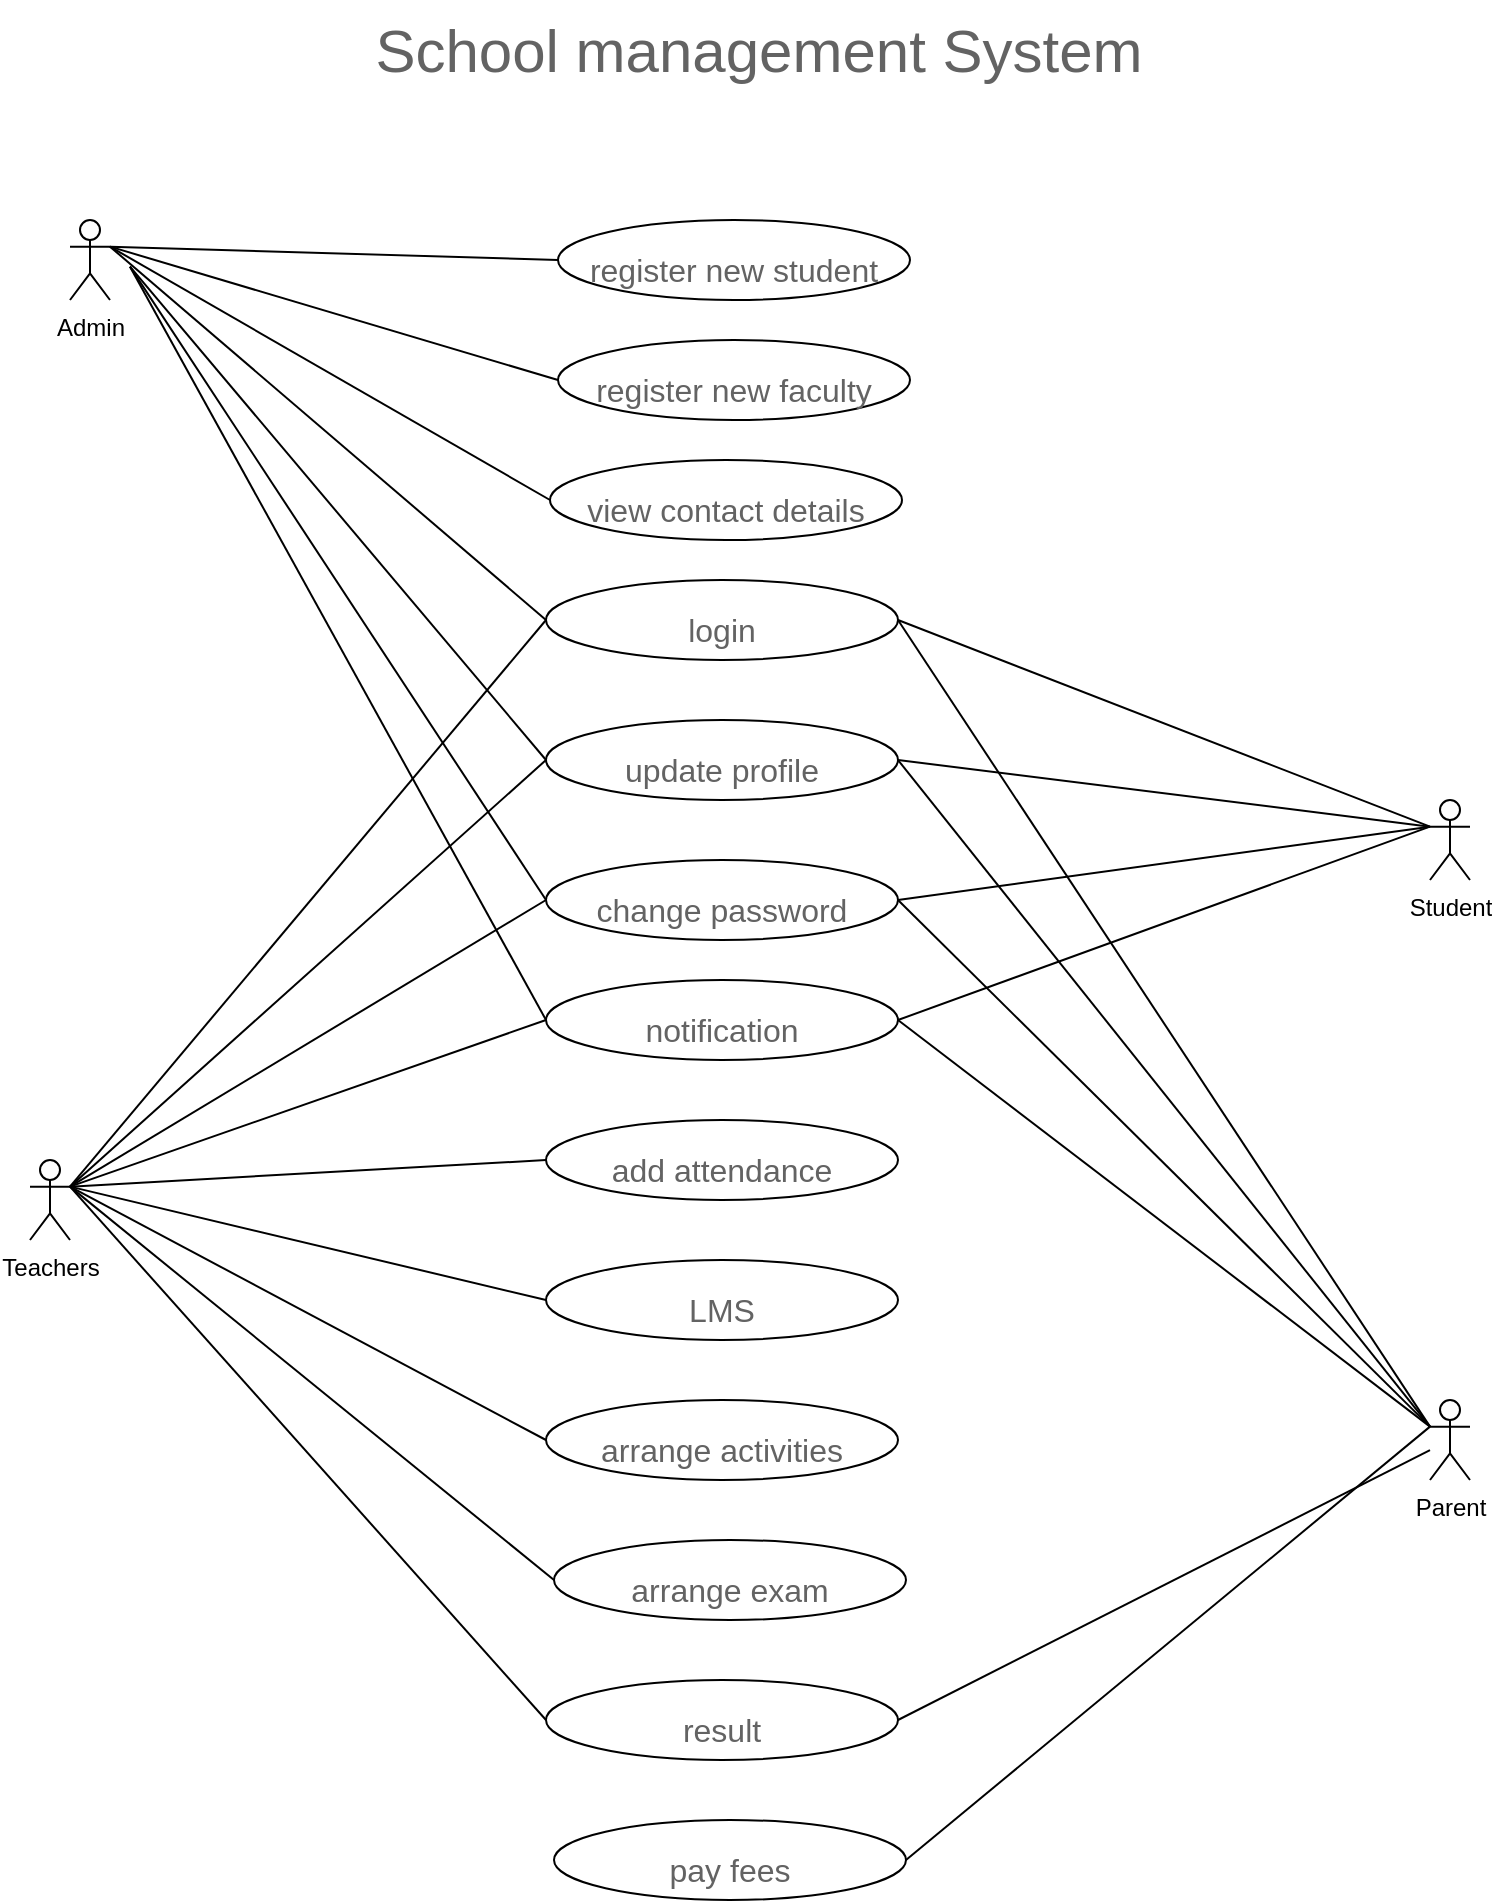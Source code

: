 <mxfile version="20.2.6" type="github"><diagram id="h67QvSPvKZI-TzzA5_DD" name="Page-1"><mxGraphModel dx="723" dy="434" grid="1" gridSize="10" guides="1" tooltips="1" connect="1" arrows="1" fold="1" page="1" pageScale="1" pageWidth="827" pageHeight="1169" math="0" shadow="0"><root><mxCell id="0"/><mxCell id="1" parent="0"/><mxCell id="bo3b_dlIuyAkx5_TJqp7-1" value="Admin" style="shape=umlActor;verticalLabelPosition=bottom;verticalAlign=top;html=1;outlineConnect=0;strokeWidth=1;" vertex="1" parent="1"><mxGeometry x="70" y="140" width="20" height="40" as="geometry"/></mxCell><mxCell id="bo3b_dlIuyAkx5_TJqp7-3" value="Parent" style="shape=umlActor;verticalLabelPosition=bottom;verticalAlign=top;html=1;outlineConnect=0;strokeWidth=1;" vertex="1" parent="1"><mxGeometry x="750" y="730" width="20" height="40" as="geometry"/></mxCell><mxCell id="bo3b_dlIuyAkx5_TJqp7-4" value="Student" style="shape=umlActor;verticalLabelPosition=bottom;verticalAlign=top;html=1;outlineConnect=0;strokeWidth=1;" vertex="1" parent="1"><mxGeometry x="750" y="430" width="20" height="40" as="geometry"/></mxCell><mxCell id="bo3b_dlIuyAkx5_TJqp7-5" value="Teachers" style="shape=umlActor;verticalLabelPosition=bottom;verticalAlign=top;html=1;outlineConnect=0;strokeWidth=1;" vertex="1" parent="1"><mxGeometry x="50" y="610" width="20" height="40" as="geometry"/></mxCell><mxCell id="bo3b_dlIuyAkx5_TJqp7-8" value="&lt;font style=&quot;font-size: 30px;&quot;&gt;School management System&lt;/font&gt;" style="text;html=1;resizable=0;autosize=1;align=center;verticalAlign=middle;points=[];fillColor=none;strokeColor=none;rounded=0;fontColor=#636363;" vertex="1" parent="1"><mxGeometry x="209" y="30" width="410" height="50" as="geometry"/></mxCell><mxCell id="bo3b_dlIuyAkx5_TJqp7-9" value="&lt;div style=&quot;&quot;&gt;&lt;span style=&quot;background-color: initial;&quot;&gt;&lt;font style=&quot;font-size: 16px;&quot;&gt;register new student&lt;/font&gt;&lt;/span&gt;&lt;/div&gt;" style="ellipse;whiteSpace=wrap;html=1;fontSize=30;fontColor=#636363;strokeWidth=1;align=center;" vertex="1" parent="1"><mxGeometry x="314" y="140" width="176" height="40" as="geometry"/></mxCell><mxCell id="bo3b_dlIuyAkx5_TJqp7-12" value="" style="endArrow=none;html=1;rounded=0;fontSize=20;fontColor=#636363;exitX=1;exitY=0.333;exitDx=0;exitDy=0;exitPerimeter=0;entryX=0;entryY=0.5;entryDx=0;entryDy=0;" edge="1" parent="1" source="bo3b_dlIuyAkx5_TJqp7-1" target="bo3b_dlIuyAkx5_TJqp7-9"><mxGeometry width="50" height="50" relative="1" as="geometry"><mxPoint x="159" y="185" as="sourcePoint"/><mxPoint x="209" y="135" as="targetPoint"/></mxGeometry></mxCell><mxCell id="bo3b_dlIuyAkx5_TJqp7-13" value="" style="endArrow=none;html=1;rounded=0;fontSize=20;fontColor=#636363;exitX=1;exitY=0.333;exitDx=0;exitDy=0;exitPerimeter=0;entryX=0;entryY=0.5;entryDx=0;entryDy=0;" edge="1" parent="1" source="bo3b_dlIuyAkx5_TJqp7-1" target="bo3b_dlIuyAkx5_TJqp7-18"><mxGeometry width="50" height="50" relative="1" as="geometry"><mxPoint x="100" y="163.333" as="sourcePoint"/><mxPoint x="314.0" y="335" as="targetPoint"/></mxGeometry></mxCell><mxCell id="bo3b_dlIuyAkx5_TJqp7-14" value="" style="endArrow=none;html=1;rounded=0;fontSize=20;fontColor=#636363;entryX=0;entryY=0.5;entryDx=0;entryDy=0;exitX=1;exitY=0.333;exitDx=0;exitDy=0;exitPerimeter=0;" edge="1" parent="1" source="bo3b_dlIuyAkx5_TJqp7-1" target="bo3b_dlIuyAkx5_TJqp7-16"><mxGeometry width="50" height="50" relative="1" as="geometry"><mxPoint x="100" y="180" as="sourcePoint"/><mxPoint x="314.0" y="265" as="targetPoint"/></mxGeometry></mxCell><mxCell id="bo3b_dlIuyAkx5_TJqp7-16" value="&lt;div style=&quot;&quot;&gt;&lt;span style=&quot;background-color: initial;&quot;&gt;&lt;font style=&quot;font-size: 16px;&quot;&gt;register new faculty&lt;/font&gt;&lt;/span&gt;&lt;/div&gt;" style="ellipse;whiteSpace=wrap;html=1;fontSize=30;fontColor=#636363;strokeWidth=1;align=center;" vertex="1" parent="1"><mxGeometry x="314" y="200" width="176" height="40" as="geometry"/></mxCell><mxCell id="bo3b_dlIuyAkx5_TJqp7-18" value="&lt;div style=&quot;&quot;&gt;&lt;span style=&quot;background-color: initial;&quot;&gt;&lt;font style=&quot;font-size: 16px;&quot;&gt;view contact details&lt;/font&gt;&lt;/span&gt;&lt;/div&gt;" style="ellipse;whiteSpace=wrap;html=1;fontSize=30;fontColor=#636363;strokeWidth=1;align=center;" vertex="1" parent="1"><mxGeometry x="310" y="260" width="176" height="40" as="geometry"/></mxCell><mxCell id="bo3b_dlIuyAkx5_TJqp7-19" value="&lt;div style=&quot;&quot;&gt;&lt;span style=&quot;background-color: initial;&quot;&gt;&lt;font style=&quot;font-size: 16px;&quot;&gt;pay fees&lt;/font&gt;&lt;/span&gt;&lt;/div&gt;" style="ellipse;whiteSpace=wrap;html=1;fontSize=30;fontColor=#636363;strokeWidth=1;align=center;" vertex="1" parent="1"><mxGeometry x="312" y="940" width="176" height="40" as="geometry"/></mxCell><mxCell id="bo3b_dlIuyAkx5_TJqp7-20" value="&lt;div style=&quot;&quot;&gt;&lt;span style=&quot;background-color: initial;&quot;&gt;&lt;font style=&quot;font-size: 16px;&quot;&gt;login&lt;/font&gt;&lt;/span&gt;&lt;/div&gt;" style="ellipse;whiteSpace=wrap;html=1;fontSize=30;fontColor=#636363;strokeWidth=1;align=center;" vertex="1" parent="1"><mxGeometry x="308" y="320" width="176" height="40" as="geometry"/></mxCell><mxCell id="bo3b_dlIuyAkx5_TJqp7-21" value="&lt;div style=&quot;&quot;&gt;&lt;span style=&quot;background-color: initial;&quot;&gt;&lt;font style=&quot;font-size: 16px;&quot;&gt;notification&lt;/font&gt;&lt;/span&gt;&lt;/div&gt;" style="ellipse;whiteSpace=wrap;html=1;fontSize=30;fontColor=#636363;strokeWidth=1;align=center;" vertex="1" parent="1"><mxGeometry x="308" y="520" width="176" height="40" as="geometry"/></mxCell><mxCell id="bo3b_dlIuyAkx5_TJqp7-22" value="&lt;div style=&quot;&quot;&gt;&lt;span style=&quot;background-color: initial;&quot;&gt;&lt;font style=&quot;font-size: 16px;&quot;&gt;add attendance&lt;/font&gt;&lt;/span&gt;&lt;/div&gt;" style="ellipse;whiteSpace=wrap;html=1;fontSize=30;fontColor=#636363;strokeWidth=1;align=center;" vertex="1" parent="1"><mxGeometry x="308" y="590" width="176" height="40" as="geometry"/></mxCell><mxCell id="bo3b_dlIuyAkx5_TJqp7-23" value="&lt;div style=&quot;&quot;&gt;&lt;span style=&quot;font-size: 16px;&quot;&gt;LMS&lt;/span&gt;&lt;/div&gt;" style="ellipse;whiteSpace=wrap;html=1;fontSize=30;fontColor=#636363;strokeWidth=1;align=center;" vertex="1" parent="1"><mxGeometry x="308" y="660" width="176" height="40" as="geometry"/></mxCell><mxCell id="bo3b_dlIuyAkx5_TJqp7-24" value="&lt;div style=&quot;&quot;&gt;&lt;span style=&quot;font-size: 16px;&quot;&gt;arrange activities&lt;/span&gt;&lt;/div&gt;" style="ellipse;whiteSpace=wrap;html=1;fontSize=30;fontColor=#636363;strokeWidth=1;align=center;" vertex="1" parent="1"><mxGeometry x="308" y="730" width="176" height="40" as="geometry"/></mxCell><mxCell id="bo3b_dlIuyAkx5_TJqp7-25" value="&lt;div style=&quot;&quot;&gt;&lt;span style=&quot;font-size: 16px;&quot;&gt;arrange exam&lt;/span&gt;&lt;/div&gt;" style="ellipse;whiteSpace=wrap;html=1;fontSize=30;fontColor=#636363;strokeWidth=1;align=center;" vertex="1" parent="1"><mxGeometry x="312" y="800" width="176" height="40" as="geometry"/></mxCell><mxCell id="bo3b_dlIuyAkx5_TJqp7-26" value="&lt;div style=&quot;&quot;&gt;&lt;span style=&quot;font-size: 16px;&quot;&gt;result&lt;/span&gt;&lt;/div&gt;" style="ellipse;whiteSpace=wrap;html=1;fontSize=30;fontColor=#636363;strokeWidth=1;align=center;" vertex="1" parent="1"><mxGeometry x="308" y="870" width="176" height="40" as="geometry"/></mxCell><mxCell id="bo3b_dlIuyAkx5_TJqp7-27" value="&lt;div style=&quot;&quot;&gt;&lt;span style=&quot;background-color: initial;&quot;&gt;&lt;font style=&quot;font-size: 16px;&quot;&gt;update profile&lt;/font&gt;&lt;/span&gt;&lt;/div&gt;" style="ellipse;whiteSpace=wrap;html=1;fontSize=30;fontColor=#636363;strokeWidth=1;align=center;" vertex="1" parent="1"><mxGeometry x="308" y="390" width="176" height="40" as="geometry"/></mxCell><mxCell id="bo3b_dlIuyAkx5_TJqp7-28" value="&lt;div style=&quot;&quot;&gt;&lt;span style=&quot;background-color: initial;&quot;&gt;&lt;font style=&quot;font-size: 16px;&quot;&gt;change password&lt;/font&gt;&lt;/span&gt;&lt;/div&gt;" style="ellipse;whiteSpace=wrap;html=1;fontSize=30;fontColor=#636363;strokeWidth=1;align=center;" vertex="1" parent="1"><mxGeometry x="308" y="460" width="176" height="40" as="geometry"/></mxCell><mxCell id="bo3b_dlIuyAkx5_TJqp7-31" value="" style="endArrow=none;html=1;rounded=0;fontSize=20;fontColor=#636363;exitX=1;exitY=0.333;exitDx=0;exitDy=0;exitPerimeter=0;entryX=0;entryY=0.5;entryDx=0;entryDy=0;" edge="1" parent="1" source="bo3b_dlIuyAkx5_TJqp7-1" target="bo3b_dlIuyAkx5_TJqp7-20"><mxGeometry width="50" height="50" relative="1" as="geometry"><mxPoint x="100" y="163.333" as="sourcePoint"/><mxPoint x="320.0" y="290" as="targetPoint"/></mxGeometry></mxCell><mxCell id="bo3b_dlIuyAkx5_TJqp7-33" value="" style="endArrow=none;html=1;rounded=0;fontSize=20;fontColor=#636363;exitX=1;exitY=0.333;exitDx=0;exitDy=0;exitPerimeter=0;entryX=0;entryY=0.5;entryDx=0;entryDy=0;" edge="1" parent="1" target="bo3b_dlIuyAkx5_TJqp7-27"><mxGeometry width="50" height="50" relative="1" as="geometry"><mxPoint x="100" y="163.333" as="sourcePoint"/><mxPoint x="318.0" y="350" as="targetPoint"/></mxGeometry></mxCell><mxCell id="bo3b_dlIuyAkx5_TJqp7-34" value="" style="endArrow=none;html=1;rounded=0;fontSize=20;fontColor=#636363;exitX=1;exitY=0.333;exitDx=0;exitDy=0;exitPerimeter=0;entryX=0;entryY=0.5;entryDx=0;entryDy=0;" edge="1" parent="1" target="bo3b_dlIuyAkx5_TJqp7-28"><mxGeometry width="50" height="50" relative="1" as="geometry"><mxPoint x="100" y="163.333" as="sourcePoint"/><mxPoint x="318.0" y="350" as="targetPoint"/></mxGeometry></mxCell><mxCell id="bo3b_dlIuyAkx5_TJqp7-35" value="" style="endArrow=none;html=1;rounded=0;fontSize=20;fontColor=#636363;exitX=1;exitY=0.333;exitDx=0;exitDy=0;exitPerimeter=0;entryX=0;entryY=0.5;entryDx=0;entryDy=0;" edge="1" parent="1" target="bo3b_dlIuyAkx5_TJqp7-21"><mxGeometry width="50" height="50" relative="1" as="geometry"><mxPoint x="100" y="163.333" as="sourcePoint"/><mxPoint x="318.0" y="350" as="targetPoint"/></mxGeometry></mxCell><mxCell id="bo3b_dlIuyAkx5_TJqp7-36" value="" style="endArrow=none;html=1;rounded=0;fontSize=20;fontColor=#636363;exitX=0;exitY=0.5;exitDx=0;exitDy=0;entryX=1;entryY=0.333;entryDx=0;entryDy=0;entryPerimeter=0;" edge="1" parent="1" source="bo3b_dlIuyAkx5_TJqp7-22" target="bo3b_dlIuyAkx5_TJqp7-5"><mxGeometry width="50" height="50" relative="1" as="geometry"><mxPoint x="60" y="400.003" as="sourcePoint"/><mxPoint x="268.0" y="776.67" as="targetPoint"/><Array as="points"/></mxGeometry></mxCell><mxCell id="bo3b_dlIuyAkx5_TJqp7-37" value="" style="endArrow=none;html=1;rounded=0;fontSize=20;fontColor=#636363;exitX=0;exitY=0.5;exitDx=0;exitDy=0;entryX=1;entryY=0.333;entryDx=0;entryDy=0;entryPerimeter=0;" edge="1" parent="1" source="bo3b_dlIuyAkx5_TJqp7-23" target="bo3b_dlIuyAkx5_TJqp7-5"><mxGeometry width="50" height="50" relative="1" as="geometry"><mxPoint x="318.0" y="620" as="sourcePoint"/><mxPoint x="100" y="1063.333" as="targetPoint"/><Array as="points"/></mxGeometry></mxCell><mxCell id="bo3b_dlIuyAkx5_TJqp7-38" value="" style="endArrow=none;html=1;rounded=0;fontSize=20;fontColor=#636363;exitX=0;exitY=0.5;exitDx=0;exitDy=0;entryX=1;entryY=0.333;entryDx=0;entryDy=0;entryPerimeter=0;" edge="1" parent="1" source="bo3b_dlIuyAkx5_TJqp7-24" target="bo3b_dlIuyAkx5_TJqp7-5"><mxGeometry width="50" height="50" relative="1" as="geometry"><mxPoint x="318.0" y="690" as="sourcePoint"/><mxPoint x="100" y="1063.333" as="targetPoint"/><Array as="points"/></mxGeometry></mxCell><mxCell id="bo3b_dlIuyAkx5_TJqp7-39" value="" style="endArrow=none;html=1;rounded=0;fontSize=20;fontColor=#636363;exitX=0;exitY=0.5;exitDx=0;exitDy=0;entryX=1;entryY=0.333;entryDx=0;entryDy=0;entryPerimeter=0;" edge="1" parent="1" source="bo3b_dlIuyAkx5_TJqp7-25" target="bo3b_dlIuyAkx5_TJqp7-5"><mxGeometry width="50" height="50" relative="1" as="geometry"><mxPoint x="318.0" y="760" as="sourcePoint"/><mxPoint x="110" y="1073.333" as="targetPoint"/><Array as="points"/></mxGeometry></mxCell><mxCell id="bo3b_dlIuyAkx5_TJqp7-40" value="" style="endArrow=none;html=1;rounded=0;fontSize=20;fontColor=#636363;exitX=0;exitY=0.5;exitDx=0;exitDy=0;entryX=1;entryY=0.333;entryDx=0;entryDy=0;entryPerimeter=0;" edge="1" parent="1" source="bo3b_dlIuyAkx5_TJqp7-26" target="bo3b_dlIuyAkx5_TJqp7-5"><mxGeometry width="50" height="50" relative="1" as="geometry"><mxPoint x="322.0" y="830" as="sourcePoint"/><mxPoint x="120" y="1083.333" as="targetPoint"/><Array as="points"/></mxGeometry></mxCell><mxCell id="bo3b_dlIuyAkx5_TJqp7-41" value="" style="endArrow=none;html=1;rounded=0;fontSize=20;fontColor=#636363;exitX=0;exitY=0.5;exitDx=0;exitDy=0;entryX=1;entryY=0.333;entryDx=0;entryDy=0;entryPerimeter=0;" edge="1" parent="1" source="bo3b_dlIuyAkx5_TJqp7-21" target="bo3b_dlIuyAkx5_TJqp7-5"><mxGeometry width="50" height="50" relative="1" as="geometry"><mxPoint x="318.0" y="620" as="sourcePoint"/><mxPoint x="100" y="810" as="targetPoint"/><Array as="points"/></mxGeometry></mxCell><mxCell id="bo3b_dlIuyAkx5_TJqp7-42" value="" style="endArrow=none;html=1;rounded=0;fontSize=20;fontColor=#636363;exitX=0;exitY=0.5;exitDx=0;exitDy=0;entryX=1;entryY=0.333;entryDx=0;entryDy=0;entryPerimeter=0;" edge="1" parent="1" source="bo3b_dlIuyAkx5_TJqp7-28" target="bo3b_dlIuyAkx5_TJqp7-5"><mxGeometry width="50" height="50" relative="1" as="geometry"><mxPoint x="318.0" y="550" as="sourcePoint"/><mxPoint x="110" y="1073.333" as="targetPoint"/><Array as="points"/></mxGeometry></mxCell><mxCell id="bo3b_dlIuyAkx5_TJqp7-43" value="" style="endArrow=none;html=1;rounded=0;fontSize=20;fontColor=#636363;exitX=0;exitY=0.5;exitDx=0;exitDy=0;entryX=1;entryY=0.333;entryDx=0;entryDy=0;entryPerimeter=0;" edge="1" parent="1" source="bo3b_dlIuyAkx5_TJqp7-27" target="bo3b_dlIuyAkx5_TJqp7-5"><mxGeometry width="50" height="50" relative="1" as="geometry"><mxPoint x="318.0" y="490" as="sourcePoint"/><mxPoint x="70" y="720" as="targetPoint"/><Array as="points"/></mxGeometry></mxCell><mxCell id="bo3b_dlIuyAkx5_TJqp7-44" value="" style="endArrow=none;html=1;rounded=0;fontSize=20;fontColor=#636363;exitX=0;exitY=0.5;exitDx=0;exitDy=0;entryX=1;entryY=0.333;entryDx=0;entryDy=0;entryPerimeter=0;" edge="1" parent="1" source="bo3b_dlIuyAkx5_TJqp7-20" target="bo3b_dlIuyAkx5_TJqp7-5"><mxGeometry width="50" height="50" relative="1" as="geometry"><mxPoint x="318.0" y="420" as="sourcePoint"/><mxPoint x="130" y="1093.333" as="targetPoint"/><Array as="points"/></mxGeometry></mxCell><mxCell id="bo3b_dlIuyAkx5_TJqp7-45" value="" style="endArrow=none;html=1;rounded=0;fontSize=16;fontColor=#636363;entryX=0;entryY=0.333;entryDx=0;entryDy=0;entryPerimeter=0;exitX=1;exitY=0.5;exitDx=0;exitDy=0;" edge="1" parent="1" source="bo3b_dlIuyAkx5_TJqp7-20" target="bo3b_dlIuyAkx5_TJqp7-4"><mxGeometry width="50" height="50" relative="1" as="geometry"><mxPoint x="590" y="475" as="sourcePoint"/><mxPoint x="640" y="425" as="targetPoint"/></mxGeometry></mxCell><mxCell id="bo3b_dlIuyAkx5_TJqp7-46" value="" style="endArrow=none;html=1;rounded=0;fontSize=16;fontColor=#636363;exitX=1;exitY=0.5;exitDx=0;exitDy=0;entryX=0;entryY=0.333;entryDx=0;entryDy=0;entryPerimeter=0;" edge="1" parent="1" source="bo3b_dlIuyAkx5_TJqp7-27" target="bo3b_dlIuyAkx5_TJqp7-4"><mxGeometry width="50" height="50" relative="1" as="geometry"><mxPoint x="494.0" y="350" as="sourcePoint"/><mxPoint x="740" y="440" as="targetPoint"/></mxGeometry></mxCell><mxCell id="bo3b_dlIuyAkx5_TJqp7-47" value="" style="endArrow=none;html=1;rounded=0;fontSize=16;fontColor=#636363;entryX=0;entryY=0.333;entryDx=0;entryDy=0;entryPerimeter=0;exitX=1;exitY=0.5;exitDx=0;exitDy=0;" edge="1" parent="1" source="bo3b_dlIuyAkx5_TJqp7-28" target="bo3b_dlIuyAkx5_TJqp7-4"><mxGeometry width="50" height="50" relative="1" as="geometry"><mxPoint x="494.0" y="420" as="sourcePoint"/><mxPoint x="770" y="463.333" as="targetPoint"/></mxGeometry></mxCell><mxCell id="bo3b_dlIuyAkx5_TJqp7-48" value="" style="endArrow=none;html=1;rounded=0;fontSize=16;fontColor=#636363;exitX=1;exitY=0.5;exitDx=0;exitDy=0;entryX=0;entryY=0.333;entryDx=0;entryDy=0;entryPerimeter=0;" edge="1" parent="1" source="bo3b_dlIuyAkx5_TJqp7-21" target="bo3b_dlIuyAkx5_TJqp7-4"><mxGeometry width="50" height="50" relative="1" as="geometry"><mxPoint x="494.0" y="490.0" as="sourcePoint"/><mxPoint x="750" y="440" as="targetPoint"/></mxGeometry></mxCell><mxCell id="bo3b_dlIuyAkx5_TJqp7-49" value="" style="endArrow=none;html=1;rounded=0;fontSize=16;fontColor=#636363;entryX=0;entryY=0.333;entryDx=0;entryDy=0;entryPerimeter=0;exitX=1;exitY=0.5;exitDx=0;exitDy=0;" edge="1" parent="1" source="bo3b_dlIuyAkx5_TJqp7-19" target="bo3b_dlIuyAkx5_TJqp7-3"><mxGeometry width="50" height="50" relative="1" as="geometry"><mxPoint x="610" y="1020" as="sourcePoint"/><mxPoint x="660" y="970" as="targetPoint"/></mxGeometry></mxCell><mxCell id="bo3b_dlIuyAkx5_TJqp7-50" value="" style="endArrow=none;html=1;rounded=0;fontSize=16;fontColor=#636363;exitX=1;exitY=0.5;exitDx=0;exitDy=0;" edge="1" parent="1" source="bo3b_dlIuyAkx5_TJqp7-26" target="bo3b_dlIuyAkx5_TJqp7-3"><mxGeometry width="50" height="50" relative="1" as="geometry"><mxPoint x="498" y="970" as="sourcePoint"/><mxPoint x="760" y="1063.333" as="targetPoint"/></mxGeometry></mxCell><mxCell id="bo3b_dlIuyAkx5_TJqp7-51" value="" style="endArrow=none;html=1;rounded=0;fontSize=16;fontColor=#636363;exitX=1;exitY=0.5;exitDx=0;exitDy=0;entryX=0;entryY=0.333;entryDx=0;entryDy=0;entryPerimeter=0;" edge="1" parent="1" source="bo3b_dlIuyAkx5_TJqp7-28" target="bo3b_dlIuyAkx5_TJqp7-3"><mxGeometry width="50" height="50" relative="1" as="geometry"><mxPoint x="494.0" y="900.0" as="sourcePoint"/><mxPoint x="760" y="1063.841" as="targetPoint"/></mxGeometry></mxCell><mxCell id="bo3b_dlIuyAkx5_TJqp7-52" value="" style="endArrow=none;html=1;rounded=0;fontSize=16;fontColor=#636363;exitX=1;exitY=0.5;exitDx=0;exitDy=0;entryX=0;entryY=0.333;entryDx=0;entryDy=0;entryPerimeter=0;" edge="1" parent="1" source="bo3b_dlIuyAkx5_TJqp7-27" target="bo3b_dlIuyAkx5_TJqp7-3"><mxGeometry width="50" height="50" relative="1" as="geometry"><mxPoint x="504.0" y="910.0" as="sourcePoint"/><mxPoint x="770" y="1073.841" as="targetPoint"/></mxGeometry></mxCell><mxCell id="bo3b_dlIuyAkx5_TJqp7-53" value="" style="endArrow=none;html=1;rounded=0;fontSize=16;fontColor=#636363;exitX=1;exitY=0.5;exitDx=0;exitDy=0;entryX=0;entryY=0.333;entryDx=0;entryDy=0;entryPerimeter=0;" edge="1" parent="1" source="bo3b_dlIuyAkx5_TJqp7-20" target="bo3b_dlIuyAkx5_TJqp7-3"><mxGeometry width="50" height="50" relative="1" as="geometry"><mxPoint x="514.0" y="920.0" as="sourcePoint"/><mxPoint x="750" y="1050" as="targetPoint"/></mxGeometry></mxCell><mxCell id="bo3b_dlIuyAkx5_TJqp7-54" value="" style="endArrow=none;html=1;rounded=0;fontSize=16;fontColor=#636363;exitX=1;exitY=0.5;exitDx=0;exitDy=0;entryX=0;entryY=0.333;entryDx=0;entryDy=0;entryPerimeter=0;" edge="1" parent="1" source="bo3b_dlIuyAkx5_TJqp7-21" target="bo3b_dlIuyAkx5_TJqp7-3"><mxGeometry width="50" height="50" relative="1" as="geometry"><mxPoint x="494.0" y="490" as="sourcePoint"/><mxPoint x="770" y="1073.841" as="targetPoint"/></mxGeometry></mxCell></root></mxGraphModel></diagram></mxfile>